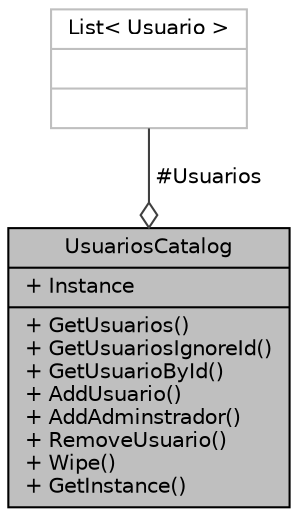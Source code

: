 digraph "UsuariosCatalog"
{
 // INTERACTIVE_SVG=YES
 // LATEX_PDF_SIZE
  edge [fontname="Helvetica",fontsize="10",labelfontname="Helvetica",labelfontsize="10"];
  node [fontname="Helvetica",fontsize="10",shape=record];
  Node1 [label="{UsuariosCatalog\n|+ Instance\l|+ GetUsuarios()\l+ GetUsuariosIgnoreId()\l+ GetUsuarioById()\l+ AddUsuario()\l+ AddAdminstrador()\l+ RemoveUsuario()\l+ Wipe()\l+ GetInstance()\l}",height=0.2,width=0.4,color="black", fillcolor="grey75", style="filled", fontcolor="black",tooltip="Método para el manejo del catálogo del usuario."];
  Node2 -> Node1 [color="grey25",fontsize="10",style="solid",label=" #Usuarios" ,arrowhead="odiamond",fontname="Helvetica"];
  Node2 [label="{List\< Usuario \>\n||}",height=0.2,width=0.4,color="grey75", fillcolor="white", style="filled",tooltip=" "];
}
